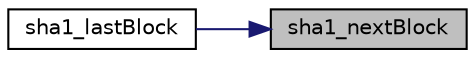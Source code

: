 digraph "sha1_nextBlock"
{
 // INTERACTIVE_SVG=YES
 // LATEX_PDF_SIZE
  bgcolor="transparent";
  edge [fontname="Helvetica",fontsize="10",labelfontname="Helvetica",labelfontsize="10"];
  node [fontname="Helvetica",fontsize="10",shape=record];
  rankdir="RL";
  Node1 [label="sha1_nextBlock",height=0.2,width=0.4,color="black", fillcolor="grey75", style="filled", fontcolor="black",tooltip="process one input block This function processes one input block and updates the hash context accordin..."];
  Node1 -> Node2 [dir="back",color="midnightblue",fontsize="10",style="solid",fontname="Helvetica"];
  Node2 [label="sha1_lastBlock",height=0.2,width=0.4,color="black",URL="$sha1_8c.html#a4022144b76e3eb39fc8d2845c48265b0",tooltip="processes the given block and finalizes the context This function processes the last block in a SHA-1..."];
}
